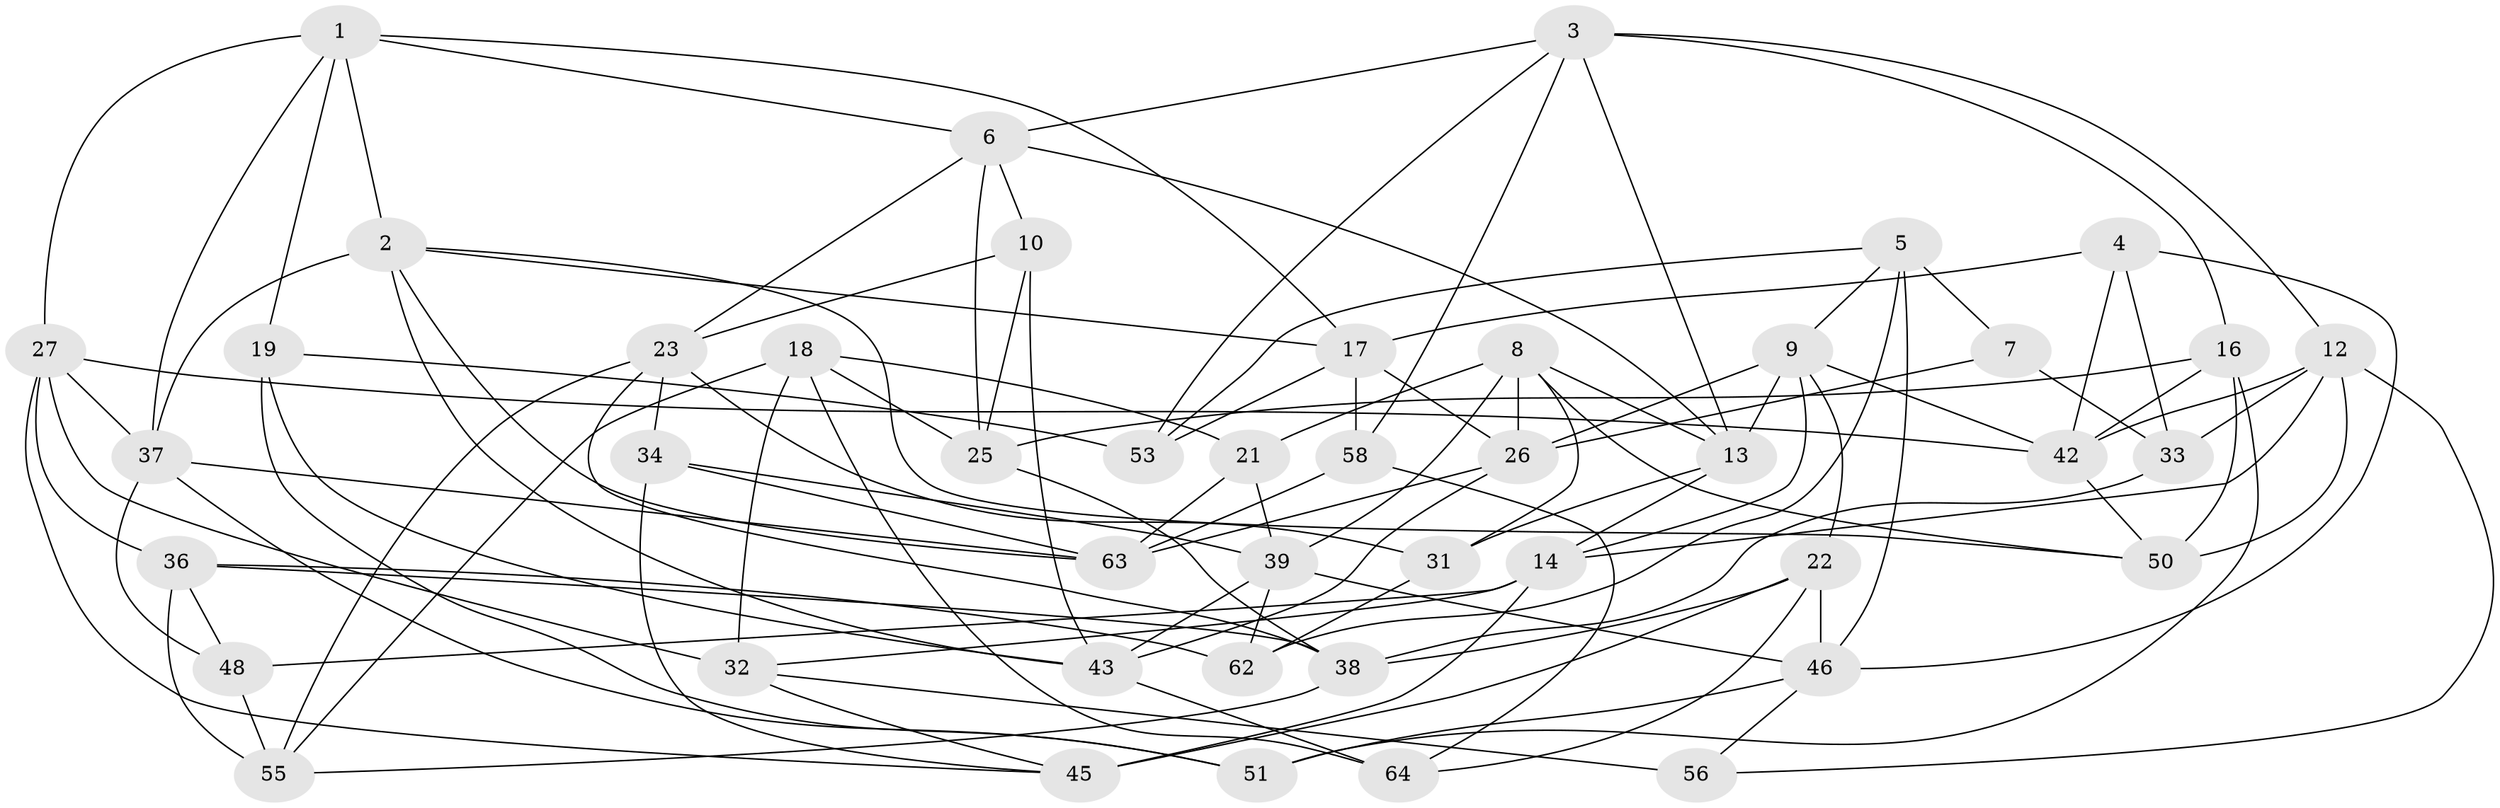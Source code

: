 // original degree distribution, {4: 1.0}
// Generated by graph-tools (version 1.1) at 2025/11/02/27/25 16:11:50]
// undirected, 45 vertices, 114 edges
graph export_dot {
graph [start="1"]
  node [color=gray90,style=filled];
  1 [super="+60"];
  2 [super="+28"];
  3 [super="+71"];
  4;
  5 [super="+15"];
  6 [super="+20"];
  7;
  8 [super="+11"];
  9 [super="+30"];
  10;
  12 [super="+29"];
  13 [super="+72"];
  14 [super="+40"];
  16 [super="+49"];
  17 [super="+67"];
  18 [super="+74"];
  19;
  21;
  22 [super="+24"];
  23 [super="+69"];
  25 [super="+35"];
  26 [super="+73"];
  27 [super="+41"];
  31;
  32 [super="+44"];
  33;
  34;
  36 [super="+47"];
  37 [super="+68"];
  38 [super="+61"];
  39 [super="+52"];
  42 [super="+65"];
  43 [super="+75"];
  45 [super="+70"];
  46 [super="+59"];
  48;
  50 [super="+54"];
  51;
  53;
  55 [super="+57"];
  56;
  58;
  62;
  63 [super="+66"];
  64;
  1 -- 19;
  1 -- 37;
  1 -- 2;
  1 -- 27;
  1 -- 17;
  1 -- 6;
  2 -- 63;
  2 -- 17;
  2 -- 43;
  2 -- 50;
  2 -- 37;
  3 -- 58;
  3 -- 16;
  3 -- 53;
  3 -- 13;
  3 -- 12;
  3 -- 6;
  4 -- 33;
  4 -- 17;
  4 -- 42;
  4 -- 46;
  5 -- 46;
  5 -- 62;
  5 -- 7 [weight=2];
  5 -- 53;
  5 -- 9;
  6 -- 25;
  6 -- 10;
  6 -- 13;
  6 -- 23;
  7 -- 33;
  7 -- 26;
  8 -- 13;
  8 -- 50;
  8 -- 26;
  8 -- 31;
  8 -- 21;
  8 -- 39;
  9 -- 26;
  9 -- 22;
  9 -- 42;
  9 -- 13;
  9 -- 14;
  10 -- 25;
  10 -- 43;
  10 -- 23;
  12 -- 42;
  12 -- 50;
  12 -- 14;
  12 -- 56;
  12 -- 33;
  13 -- 14;
  13 -- 31;
  14 -- 48;
  14 -- 45;
  14 -- 32;
  16 -- 42;
  16 -- 25;
  16 -- 51;
  16 -- 50 [weight=2];
  17 -- 53;
  17 -- 26;
  17 -- 58;
  18 -- 21;
  18 -- 64;
  18 -- 25 [weight=2];
  18 -- 55;
  18 -- 32;
  19 -- 53;
  19 -- 51;
  19 -- 43;
  21 -- 63;
  21 -- 39;
  22 -- 64;
  22 -- 45 [weight=2];
  22 -- 46;
  22 -- 38;
  23 -- 55;
  23 -- 34;
  23 -- 31;
  23 -- 38;
  25 -- 38;
  26 -- 43;
  26 -- 63;
  27 -- 32;
  27 -- 37;
  27 -- 42;
  27 -- 36;
  27 -- 45;
  31 -- 62;
  32 -- 56 [weight=2];
  32 -- 45;
  33 -- 38;
  34 -- 39;
  34 -- 63;
  34 -- 45;
  36 -- 55 [weight=2];
  36 -- 38;
  36 -- 48;
  36 -- 62;
  37 -- 51;
  37 -- 48;
  37 -- 63;
  38 -- 55;
  39 -- 62;
  39 -- 43;
  39 -- 46;
  42 -- 50;
  43 -- 64;
  46 -- 51;
  46 -- 56;
  48 -- 55;
  58 -- 64;
  58 -- 63;
}

